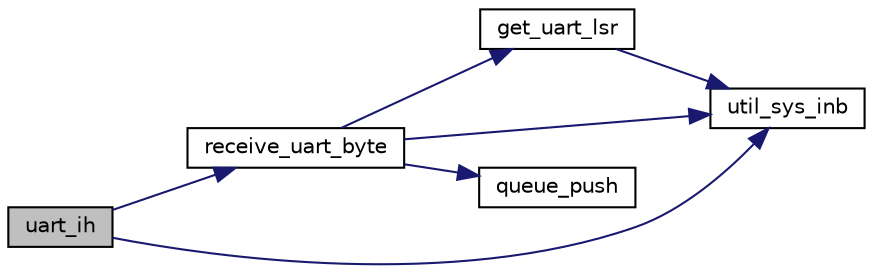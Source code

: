 digraph "uart_ih"
{
 // LATEX_PDF_SIZE
  edge [fontname="Helvetica",fontsize="10",labelfontname="Helvetica",labelfontsize="10"];
  node [fontname="Helvetica",fontsize="10",shape=record];
  rankdir="LR";
  Node1 [label="uart_ih",height=0.2,width=0.4,color="black", fillcolor="grey75", style="filled", fontcolor="black",tooltip="UART interrupt handler."];
  Node1 -> Node2 [color="midnightblue",fontsize="10",style="solid",fontname="Helvetica"];
  Node2 [label="receive_uart_byte",height=0.2,width=0.4,color="black", fillcolor="white", style="filled",URL="$ser__port_8c.html#ab1e08af3eee322cfff420f9cabc15b82",tooltip="Receives a byte from UART."];
  Node2 -> Node3 [color="midnightblue",fontsize="10",style="solid",fontname="Helvetica"];
  Node3 [label="get_uart_lsr",height=0.2,width=0.4,color="black", fillcolor="white", style="filled",URL="$ser__port_8c.html#a0894779789486489e6af7f5780af9f56",tooltip="Retrieves the value of the LSR (Line Status Register) of the UART."];
  Node3 -> Node4 [color="midnightblue",fontsize="10",style="solid",fontname="Helvetica"];
  Node4 [label="util_sys_inb",height=0.2,width=0.4,color="black", fillcolor="white", style="filled",URL="$utils_8c.html#a79a031a8611f5b2d6afa4158e92b0fb4",tooltip="Reads a byte from the specified port."];
  Node2 -> Node5 [color="midnightblue",fontsize="10",style="solid",fontname="Helvetica"];
  Node5 [label="queue_push",height=0.2,width=0.4,color="black", fillcolor="white", style="filled",URL="$queue_8c.html#a23b231a08984555379fb52f40c4a5e78",tooltip="Push data into the queue."];
  Node2 -> Node4 [color="midnightblue",fontsize="10",style="solid",fontname="Helvetica"];
  Node1 -> Node4 [color="midnightblue",fontsize="10",style="solid",fontname="Helvetica"];
}
